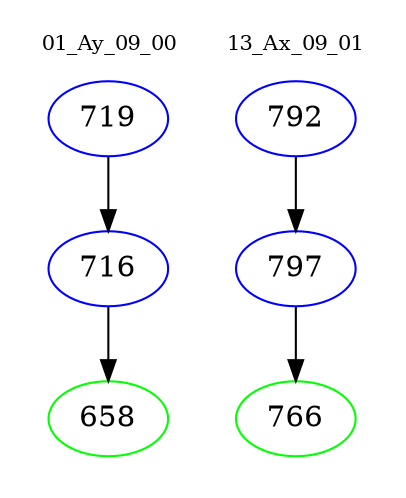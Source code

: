 digraph{
subgraph cluster_0 {
color = white
label = "01_Ay_09_00";
fontsize=10;
T0_719 [label="719", color="blue"]
T0_719 -> T0_716 [color="black"]
T0_716 [label="716", color="blue"]
T0_716 -> T0_658 [color="black"]
T0_658 [label="658", color="green"]
}
subgraph cluster_1 {
color = white
label = "13_Ax_09_01";
fontsize=10;
T1_792 [label="792", color="blue"]
T1_792 -> T1_797 [color="black"]
T1_797 [label="797", color="blue"]
T1_797 -> T1_766 [color="black"]
T1_766 [label="766", color="green"]
}
}
